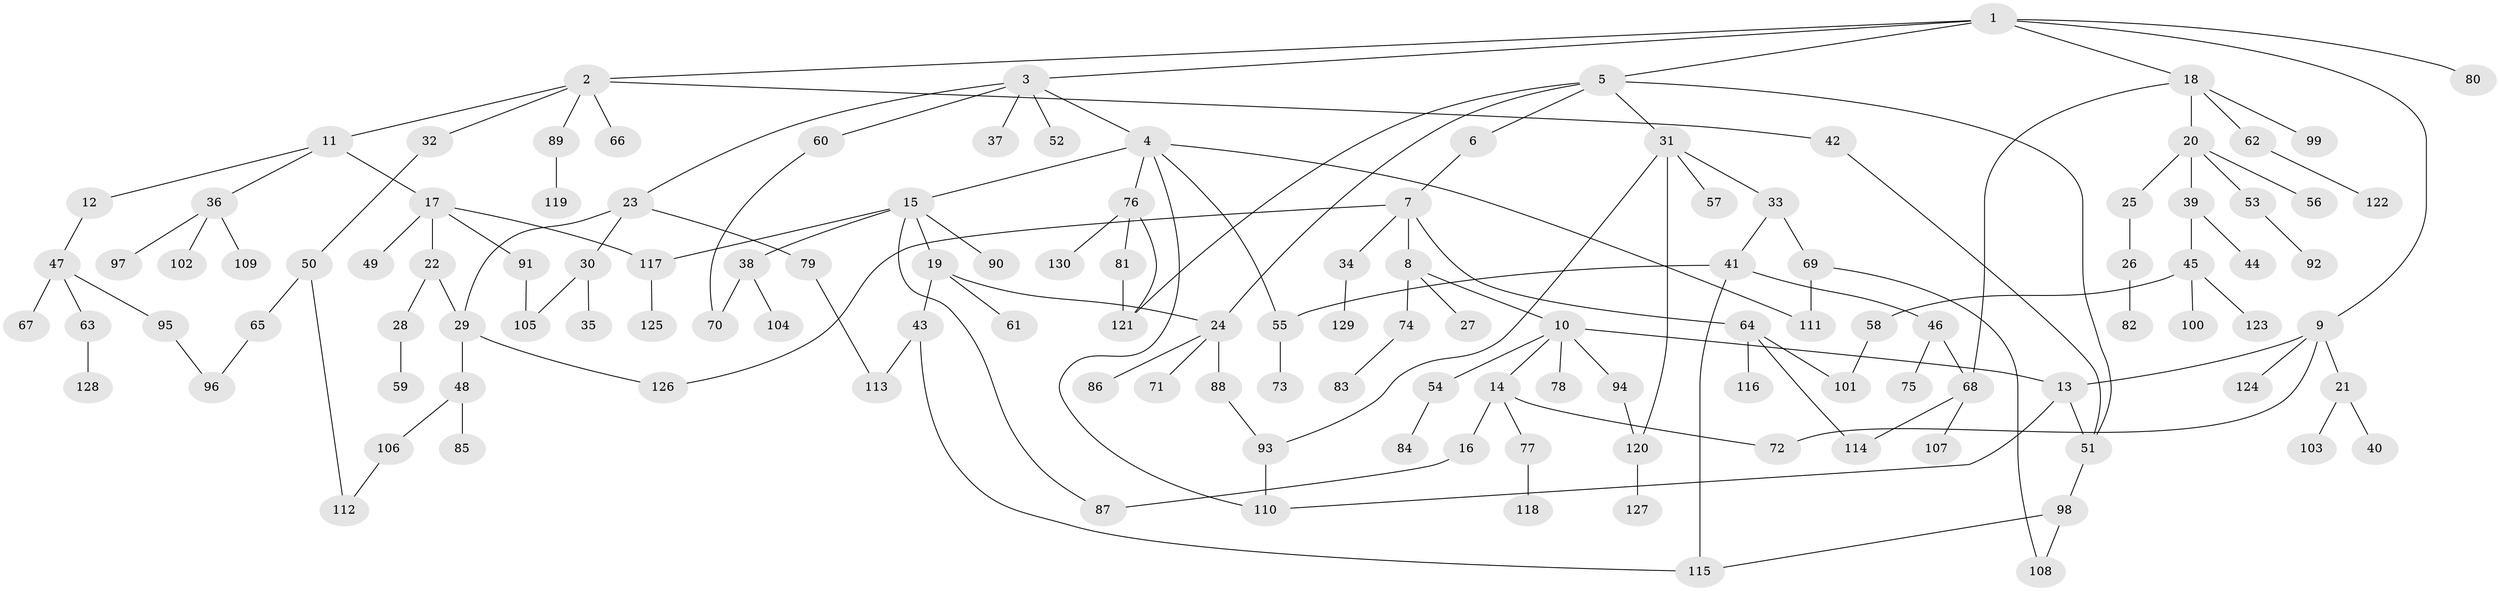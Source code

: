 // Generated by graph-tools (version 1.1) at 2025/34/03/09/25 02:34:11]
// undirected, 130 vertices, 157 edges
graph export_dot {
graph [start="1"]
  node [color=gray90,style=filled];
  1;
  2;
  3;
  4;
  5;
  6;
  7;
  8;
  9;
  10;
  11;
  12;
  13;
  14;
  15;
  16;
  17;
  18;
  19;
  20;
  21;
  22;
  23;
  24;
  25;
  26;
  27;
  28;
  29;
  30;
  31;
  32;
  33;
  34;
  35;
  36;
  37;
  38;
  39;
  40;
  41;
  42;
  43;
  44;
  45;
  46;
  47;
  48;
  49;
  50;
  51;
  52;
  53;
  54;
  55;
  56;
  57;
  58;
  59;
  60;
  61;
  62;
  63;
  64;
  65;
  66;
  67;
  68;
  69;
  70;
  71;
  72;
  73;
  74;
  75;
  76;
  77;
  78;
  79;
  80;
  81;
  82;
  83;
  84;
  85;
  86;
  87;
  88;
  89;
  90;
  91;
  92;
  93;
  94;
  95;
  96;
  97;
  98;
  99;
  100;
  101;
  102;
  103;
  104;
  105;
  106;
  107;
  108;
  109;
  110;
  111;
  112;
  113;
  114;
  115;
  116;
  117;
  118;
  119;
  120;
  121;
  122;
  123;
  124;
  125;
  126;
  127;
  128;
  129;
  130;
  1 -- 2;
  1 -- 3;
  1 -- 5;
  1 -- 9;
  1 -- 18;
  1 -- 80;
  2 -- 11;
  2 -- 32;
  2 -- 42;
  2 -- 66;
  2 -- 89;
  3 -- 4;
  3 -- 23;
  3 -- 37;
  3 -- 52;
  3 -- 60;
  4 -- 15;
  4 -- 76;
  4 -- 55;
  4 -- 111;
  4 -- 110;
  5 -- 6;
  5 -- 24;
  5 -- 31;
  5 -- 51;
  5 -- 121;
  6 -- 7;
  7 -- 8;
  7 -- 34;
  7 -- 64;
  7 -- 126;
  8 -- 10;
  8 -- 27;
  8 -- 74;
  9 -- 13;
  9 -- 21;
  9 -- 124;
  9 -- 72;
  10 -- 14;
  10 -- 54;
  10 -- 78;
  10 -- 94;
  10 -- 13;
  11 -- 12;
  11 -- 17;
  11 -- 36;
  12 -- 47;
  13 -- 110;
  13 -- 51;
  14 -- 16;
  14 -- 72;
  14 -- 77;
  15 -- 19;
  15 -- 38;
  15 -- 87;
  15 -- 90;
  15 -- 117;
  16 -- 87;
  17 -- 22;
  17 -- 49;
  17 -- 91;
  17 -- 117;
  18 -- 20;
  18 -- 62;
  18 -- 68;
  18 -- 99;
  19 -- 43;
  19 -- 61;
  19 -- 24;
  20 -- 25;
  20 -- 39;
  20 -- 53;
  20 -- 56;
  21 -- 40;
  21 -- 103;
  22 -- 28;
  22 -- 29;
  23 -- 30;
  23 -- 79;
  23 -- 29;
  24 -- 71;
  24 -- 86;
  24 -- 88;
  25 -- 26;
  26 -- 82;
  28 -- 59;
  29 -- 48;
  29 -- 126;
  30 -- 35;
  30 -- 105;
  31 -- 33;
  31 -- 57;
  31 -- 93;
  31 -- 120;
  32 -- 50;
  33 -- 41;
  33 -- 69;
  34 -- 129;
  36 -- 97;
  36 -- 102;
  36 -- 109;
  38 -- 70;
  38 -- 104;
  39 -- 44;
  39 -- 45;
  41 -- 46;
  41 -- 55;
  41 -- 115;
  42 -- 51;
  43 -- 115;
  43 -- 113;
  45 -- 58;
  45 -- 100;
  45 -- 123;
  46 -- 75;
  46 -- 68;
  47 -- 63;
  47 -- 67;
  47 -- 95;
  48 -- 85;
  48 -- 106;
  50 -- 65;
  50 -- 112;
  51 -- 98;
  53 -- 92;
  54 -- 84;
  55 -- 73;
  58 -- 101;
  60 -- 70;
  62 -- 122;
  63 -- 128;
  64 -- 116;
  64 -- 101;
  64 -- 114;
  65 -- 96;
  68 -- 107;
  68 -- 114;
  69 -- 108;
  69 -- 111;
  74 -- 83;
  76 -- 81;
  76 -- 130;
  76 -- 121;
  77 -- 118;
  79 -- 113;
  81 -- 121;
  88 -- 93;
  89 -- 119;
  91 -- 105;
  93 -- 110;
  94 -- 120;
  95 -- 96;
  98 -- 115;
  98 -- 108;
  106 -- 112;
  117 -- 125;
  120 -- 127;
}
